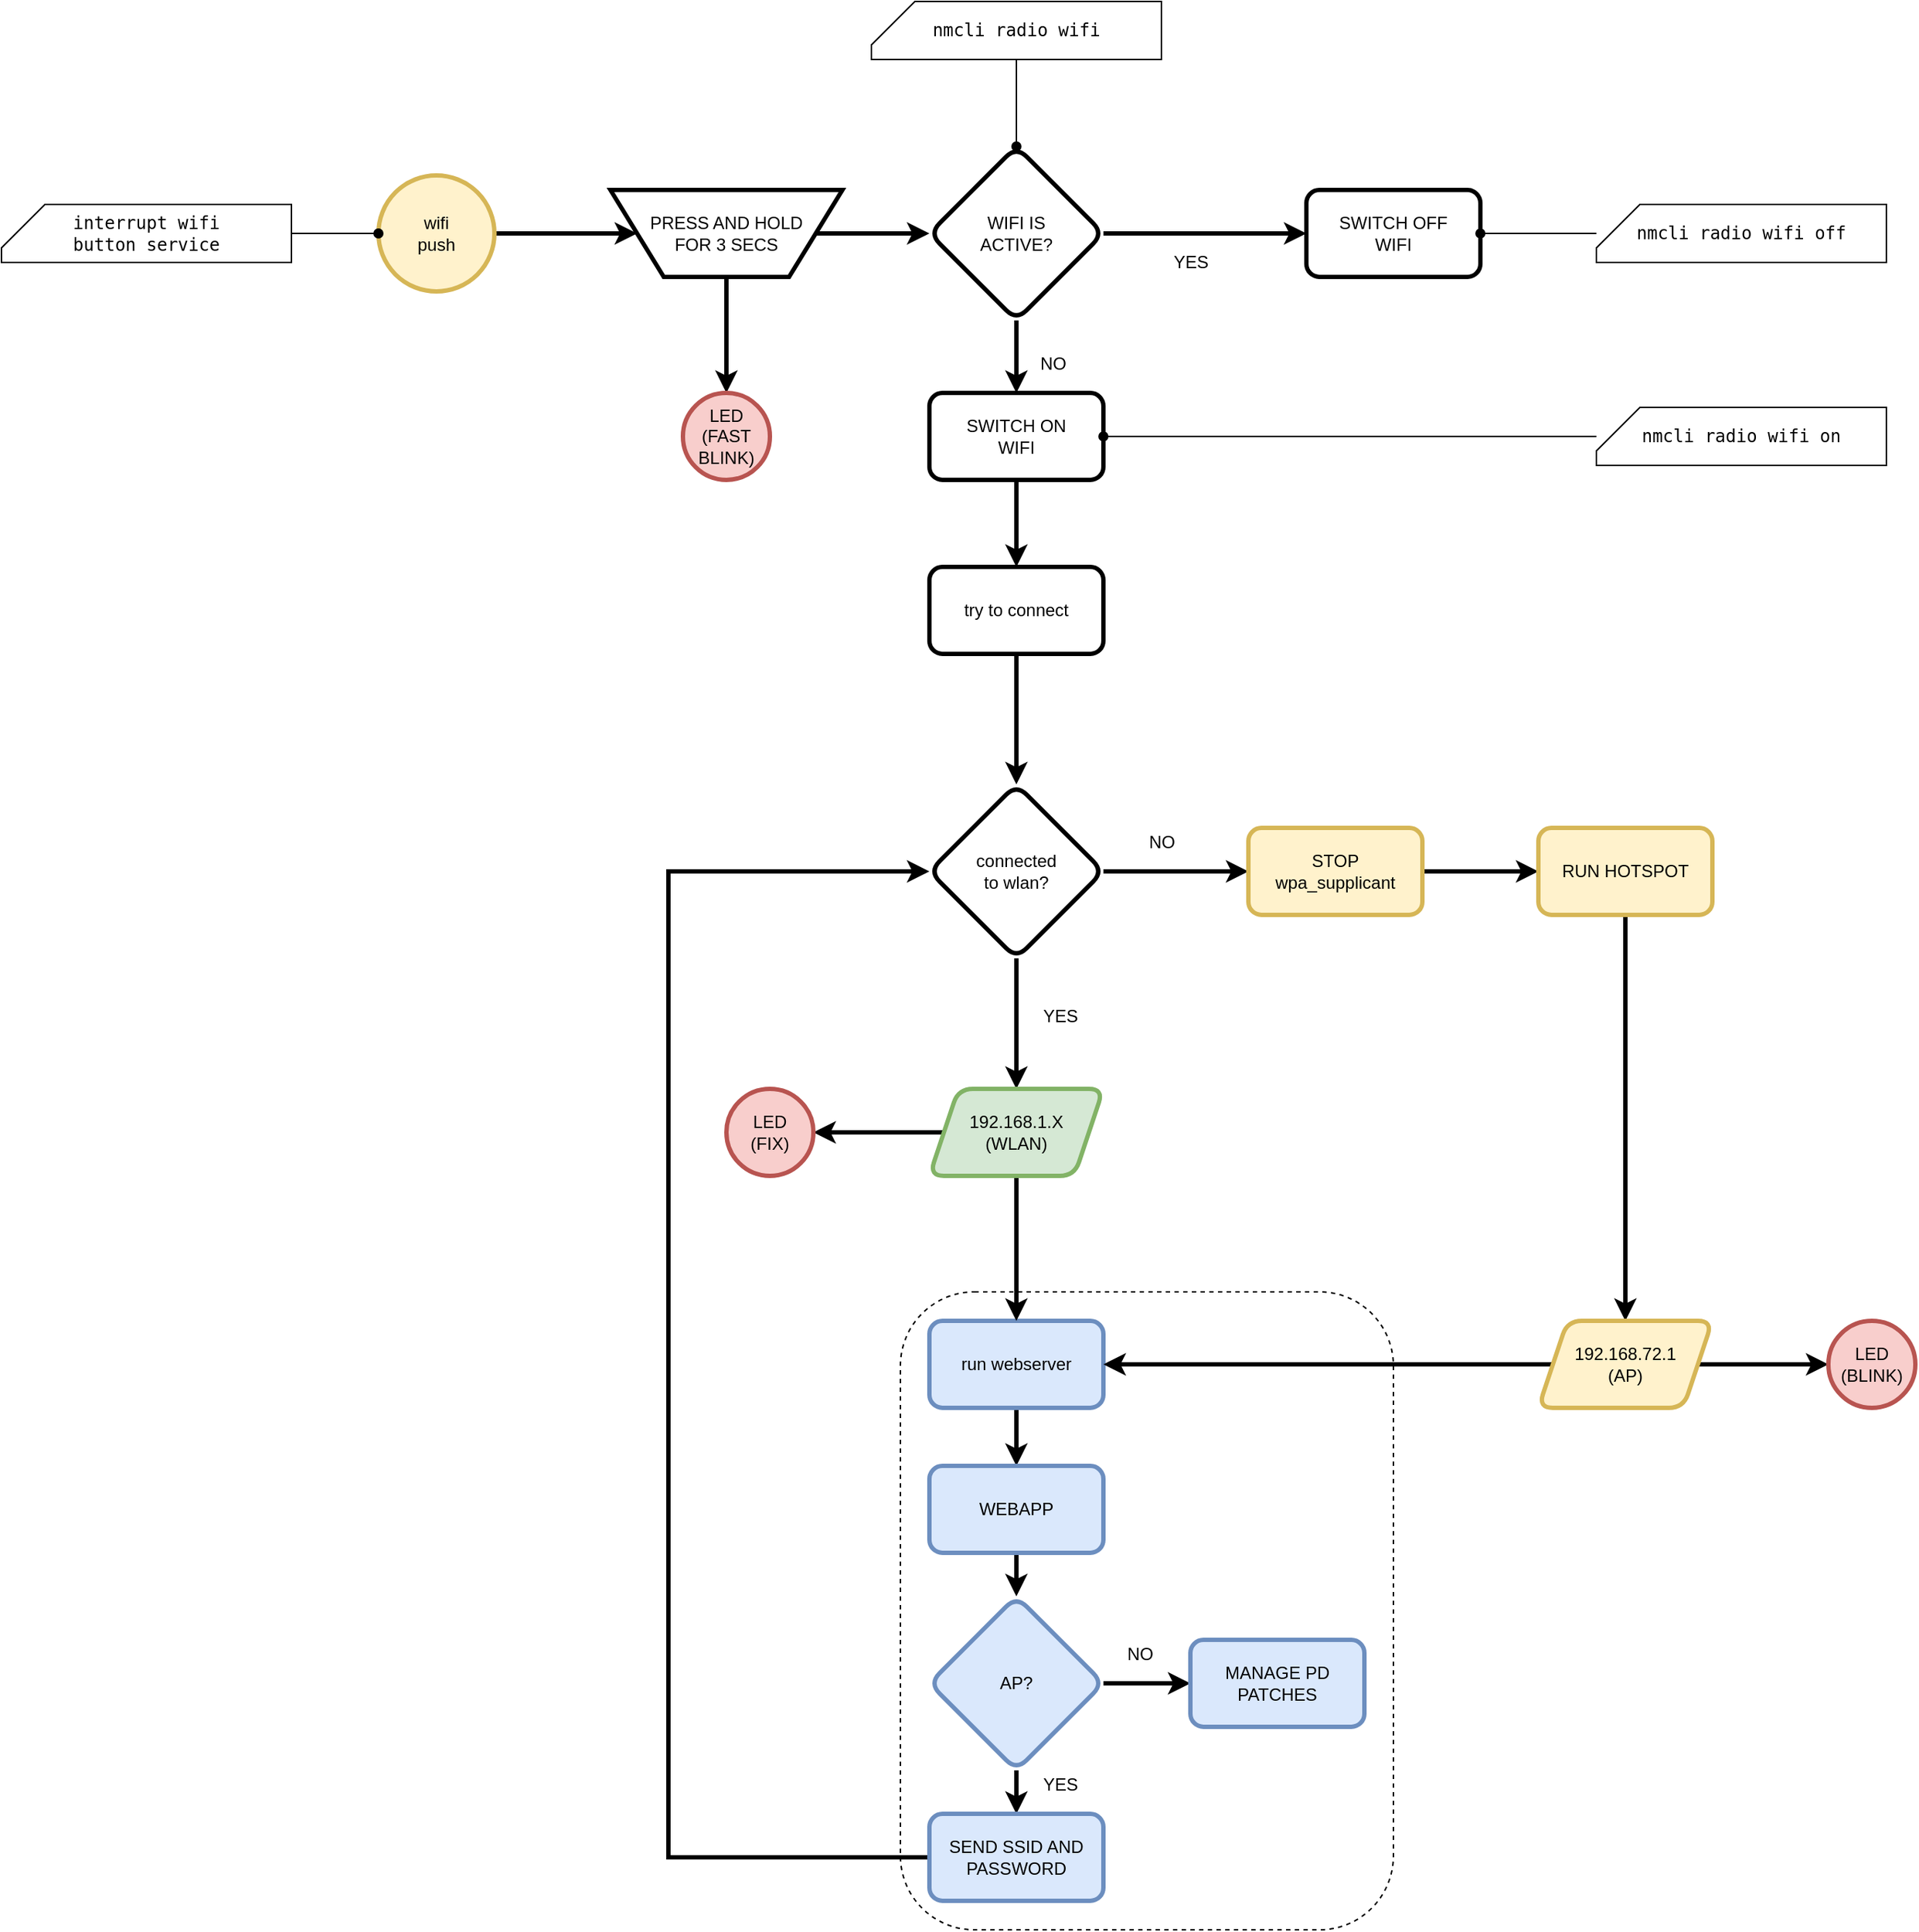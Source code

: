 <mxfile version="16.5.1" type="device"><diagram id="jp27G4RYS8GyB0OHgRpD" name="Pagina-1"><mxGraphModel dx="1422" dy="905" grid="1" gridSize="10" guides="1" tooltips="1" connect="1" arrows="1" fold="1" page="1" pageScale="1" pageWidth="2336" pageHeight="1654" math="0" shadow="0"><root><mxCell id="0"/><mxCell id="1" parent="0"/><mxCell id="9TlQrIFVqAbJFeBwr2-O-40" value="" style="rounded=1;whiteSpace=wrap;html=1;strokeWidth=1;fillColor=none;dashed=1;" parent="1" vertex="1"><mxGeometry x="640" y="970" width="340" height="440" as="geometry"/></mxCell><mxCell id="9TlQrIFVqAbJFeBwr2-O-22" value="" style="edgeStyle=orthogonalEdgeStyle;rounded=0;orthogonalLoop=1;jettySize=auto;html=1;strokeWidth=3;" parent="1" source="9TlQrIFVqAbJFeBwr2-O-1" target="9TlQrIFVqAbJFeBwr2-O-21" edge="1"><mxGeometry relative="1" as="geometry"/></mxCell><mxCell id="9TlQrIFVqAbJFeBwr2-O-1" value="wifi&lt;br&gt;push" style="ellipse;whiteSpace=wrap;html=1;strokeWidth=3;fillColor=#fff2cc;strokeColor=#d6b656;" parent="1" vertex="1"><mxGeometry x="280" y="200" width="80" height="80" as="geometry"/></mxCell><mxCell id="9TlQrIFVqAbJFeBwr2-O-5" value="" style="edgeStyle=orthogonalEdgeStyle;rounded=0;orthogonalLoop=1;jettySize=auto;html=1;strokeWidth=3;" parent="1" source="9TlQrIFVqAbJFeBwr2-O-2" target="9TlQrIFVqAbJFeBwr2-O-4" edge="1"><mxGeometry relative="1" as="geometry"/></mxCell><mxCell id="9TlQrIFVqAbJFeBwr2-O-2" value="try to connect" style="rounded=1;whiteSpace=wrap;html=1;strokeWidth=3;" parent="1" vertex="1"><mxGeometry x="660" y="470" width="120" height="60" as="geometry"/></mxCell><mxCell id="9TlQrIFVqAbJFeBwr2-O-10" value="" style="edgeStyle=orthogonalEdgeStyle;rounded=0;orthogonalLoop=1;jettySize=auto;html=1;strokeWidth=3;" parent="1" source="9TlQrIFVqAbJFeBwr2-O-4" target="9TlQrIFVqAbJFeBwr2-O-9" edge="1"><mxGeometry relative="1" as="geometry"/></mxCell><mxCell id="9TlQrIFVqAbJFeBwr2-O-19" value="" style="edgeStyle=orthogonalEdgeStyle;rounded=0;orthogonalLoop=1;jettySize=auto;html=1;strokeWidth=3;" parent="1" source="9TlQrIFVqAbJFeBwr2-O-4" target="9TlQrIFVqAbJFeBwr2-O-18" edge="1"><mxGeometry relative="1" as="geometry"/></mxCell><mxCell id="9TlQrIFVqAbJFeBwr2-O-4" value="connected &lt;br&gt;to wlan?" style="rhombus;whiteSpace=wrap;html=1;rounded=1;strokeWidth=3;" parent="1" vertex="1"><mxGeometry x="660" y="620" width="120" height="120" as="geometry"/></mxCell><mxCell id="9TlQrIFVqAbJFeBwr2-O-32" value="" style="edgeStyle=orthogonalEdgeStyle;rounded=0;orthogonalLoop=1;jettySize=auto;html=1;strokeWidth=3;" parent="1" source="9TlQrIFVqAbJFeBwr2-O-6" target="9TlQrIFVqAbJFeBwr2-O-31" edge="1"><mxGeometry relative="1" as="geometry"/></mxCell><mxCell id="9TlQrIFVqAbJFeBwr2-O-6" value="run webserver" style="whiteSpace=wrap;html=1;rounded=1;strokeWidth=3;fillColor=#dae8fc;strokeColor=#6c8ebf;" parent="1" vertex="1"><mxGeometry x="660" y="990" width="120" height="60" as="geometry"/></mxCell><mxCell id="9TlQrIFVqAbJFeBwr2-O-8" value="YES" style="text;html=1;align=center;verticalAlign=middle;resizable=0;points=[];autosize=1;strokeColor=none;fillColor=none;" parent="1" vertex="1"><mxGeometry x="730" y="770" width="40" height="20" as="geometry"/></mxCell><mxCell id="9TlQrIFVqAbJFeBwr2-O-12" value="" style="edgeStyle=orthogonalEdgeStyle;rounded=0;orthogonalLoop=1;jettySize=auto;html=1;strokeWidth=3;" parent="1" source="9TlQrIFVqAbJFeBwr2-O-9" target="9TlQrIFVqAbJFeBwr2-O-11" edge="1"><mxGeometry relative="1" as="geometry"/></mxCell><mxCell id="9TlQrIFVqAbJFeBwr2-O-9" value="STOP&lt;br&gt;wpa_supplicant" style="whiteSpace=wrap;html=1;rounded=1;strokeWidth=3;fillColor=#fff2cc;strokeColor=#d6b656;" parent="1" vertex="1"><mxGeometry x="880" y="650" width="120" height="60" as="geometry"/></mxCell><mxCell id="9TlQrIFVqAbJFeBwr2-O-15" value="" style="edgeStyle=orthogonalEdgeStyle;rounded=0;orthogonalLoop=1;jettySize=auto;html=1;strokeWidth=3;" parent="1" source="9TlQrIFVqAbJFeBwr2-O-11" target="9TlQrIFVqAbJFeBwr2-O-14" edge="1"><mxGeometry relative="1" as="geometry"/></mxCell><mxCell id="9TlQrIFVqAbJFeBwr2-O-11" value="RUN HOTSPOT" style="whiteSpace=wrap;html=1;rounded=1;strokeWidth=3;fillColor=#fff2cc;strokeColor=#d6b656;" parent="1" vertex="1"><mxGeometry x="1080" y="650" width="120" height="60" as="geometry"/></mxCell><mxCell id="9TlQrIFVqAbJFeBwr2-O-16" style="edgeStyle=orthogonalEdgeStyle;rounded=0;orthogonalLoop=1;jettySize=auto;html=1;entryX=1;entryY=0.5;entryDx=0;entryDy=0;strokeWidth=3;" parent="1" source="9TlQrIFVqAbJFeBwr2-O-14" target="9TlQrIFVqAbJFeBwr2-O-6" edge="1"><mxGeometry relative="1" as="geometry"/></mxCell><mxCell id="9TlQrIFVqAbJFeBwr2-O-29" value="" style="edgeStyle=orthogonalEdgeStyle;rounded=0;orthogonalLoop=1;jettySize=auto;html=1;strokeWidth=3;" parent="1" source="9TlQrIFVqAbJFeBwr2-O-14" target="9TlQrIFVqAbJFeBwr2-O-26" edge="1"><mxGeometry relative="1" as="geometry"/></mxCell><mxCell id="9TlQrIFVqAbJFeBwr2-O-14" value="192.168.72.1&lt;br&gt;(AP)" style="shape=parallelogram;perimeter=parallelogramPerimeter;whiteSpace=wrap;html=1;fixedSize=1;rounded=1;strokeWidth=3;fillColor=#fff2cc;strokeColor=#d6b656;" parent="1" vertex="1"><mxGeometry x="1080" y="990" width="120" height="60" as="geometry"/></mxCell><mxCell id="9TlQrIFVqAbJFeBwr2-O-17" value="NO" style="text;html=1;align=center;verticalAlign=middle;resizable=0;points=[];autosize=1;strokeColor=none;fillColor=none;" parent="1" vertex="1"><mxGeometry x="805" y="650" width="30" height="20" as="geometry"/></mxCell><mxCell id="9TlQrIFVqAbJFeBwr2-O-20" value="" style="edgeStyle=orthogonalEdgeStyle;rounded=0;orthogonalLoop=1;jettySize=auto;html=1;strokeWidth=3;" parent="1" source="9TlQrIFVqAbJFeBwr2-O-18" target="9TlQrIFVqAbJFeBwr2-O-6" edge="1"><mxGeometry relative="1" as="geometry"/></mxCell><mxCell id="9TlQrIFVqAbJFeBwr2-O-30" value="" style="edgeStyle=orthogonalEdgeStyle;rounded=0;orthogonalLoop=1;jettySize=auto;html=1;strokeWidth=3;" parent="1" source="9TlQrIFVqAbJFeBwr2-O-18" target="9TlQrIFVqAbJFeBwr2-O-28" edge="1"><mxGeometry relative="1" as="geometry"/></mxCell><mxCell id="9TlQrIFVqAbJFeBwr2-O-18" value="192.168.1.X&lt;br&gt;(WLAN)" style="shape=parallelogram;perimeter=parallelogramPerimeter;whiteSpace=wrap;html=1;fixedSize=1;rounded=1;strokeWidth=3;fillColor=#d5e8d4;strokeColor=#82b366;" parent="1" vertex="1"><mxGeometry x="660" y="830" width="120" height="60" as="geometry"/></mxCell><mxCell id="9TlQrIFVqAbJFeBwr2-O-38" value="" style="edgeStyle=orthogonalEdgeStyle;rounded=0;orthogonalLoop=1;jettySize=auto;html=1;strokeWidth=3;" parent="1" source="9TlQrIFVqAbJFeBwr2-O-21" target="9TlQrIFVqAbJFeBwr2-O-37" edge="1"><mxGeometry relative="1" as="geometry"/></mxCell><mxCell id="oAbUfsj9opYJZ75Eibxw-5" style="edgeStyle=orthogonalEdgeStyle;rounded=0;orthogonalLoop=1;jettySize=auto;html=1;strokeWidth=3;" parent="1" source="9TlQrIFVqAbJFeBwr2-O-21" target="oAbUfsj9opYJZ75Eibxw-4" edge="1"><mxGeometry relative="1" as="geometry"/></mxCell><mxCell id="9TlQrIFVqAbJFeBwr2-O-21" value="PRESS AND HOLD&lt;br&gt;FOR 3 SECS" style="verticalLabelPosition=middle;verticalAlign=middle;html=1;shape=trapezoid;perimeter=trapezoidPerimeter;whiteSpace=wrap;size=0.23;arcSize=10;flipV=1;labelPosition=center;align=center;strokeWidth=3;" parent="1" vertex="1"><mxGeometry x="440" y="210" width="160" height="60" as="geometry"/></mxCell><mxCell id="9TlQrIFVqAbJFeBwr2-O-35" value="" style="edgeStyle=orthogonalEdgeStyle;rounded=0;orthogonalLoop=1;jettySize=auto;html=1;strokeWidth=3;" parent="1" source="9TlQrIFVqAbJFeBwr2-O-24" target="9TlQrIFVqAbJFeBwr2-O-34" edge="1"><mxGeometry relative="1" as="geometry"/></mxCell><mxCell id="9TlQrIFVqAbJFeBwr2-O-43" value="" style="edgeStyle=orthogonalEdgeStyle;rounded=0;orthogonalLoop=1;jettySize=auto;html=1;strokeWidth=3;" parent="1" source="9TlQrIFVqAbJFeBwr2-O-24" target="9TlQrIFVqAbJFeBwr2-O-42" edge="1"><mxGeometry relative="1" as="geometry"/></mxCell><mxCell id="9TlQrIFVqAbJFeBwr2-O-24" value="AP?" style="rhombus;whiteSpace=wrap;html=1;rounded=1;strokeWidth=3;fillColor=#dae8fc;strokeColor=#6c8ebf;" parent="1" vertex="1"><mxGeometry x="660" y="1180" width="120" height="120" as="geometry"/></mxCell><mxCell id="9TlQrIFVqAbJFeBwr2-O-26" value="LED&lt;br&gt;(BLINK)" style="ellipse;whiteSpace=wrap;html=1;rounded=1;strokeWidth=3;fillColor=#f8cecc;strokeColor=#b85450;" parent="1" vertex="1"><mxGeometry x="1280" y="990" width="60" height="60" as="geometry"/></mxCell><mxCell id="9TlQrIFVqAbJFeBwr2-O-28" value="LED&lt;br&gt;(FIX)" style="ellipse;whiteSpace=wrap;html=1;rounded=1;strokeWidth=3;fillColor=#f8cecc;strokeColor=#b85450;" parent="1" vertex="1"><mxGeometry x="520" y="830" width="60" height="60" as="geometry"/></mxCell><mxCell id="9TlQrIFVqAbJFeBwr2-O-33" value="" style="edgeStyle=orthogonalEdgeStyle;rounded=0;orthogonalLoop=1;jettySize=auto;html=1;strokeWidth=3;" parent="1" source="9TlQrIFVqAbJFeBwr2-O-31" target="9TlQrIFVqAbJFeBwr2-O-24" edge="1"><mxGeometry relative="1" as="geometry"/></mxCell><mxCell id="9TlQrIFVqAbJFeBwr2-O-31" value="WEBAPP" style="whiteSpace=wrap;html=1;rounded=1;strokeWidth=3;fillColor=#dae8fc;strokeColor=#6c8ebf;" parent="1" vertex="1"><mxGeometry x="660" y="1090" width="120" height="60" as="geometry"/></mxCell><mxCell id="9TlQrIFVqAbJFeBwr2-O-36" style="edgeStyle=orthogonalEdgeStyle;rounded=0;orthogonalLoop=1;jettySize=auto;html=1;strokeWidth=3;entryX=0;entryY=0.5;entryDx=0;entryDy=0;exitX=0;exitY=0.5;exitDx=0;exitDy=0;" parent="1" source="9TlQrIFVqAbJFeBwr2-O-34" target="9TlQrIFVqAbJFeBwr2-O-4" edge="1"><mxGeometry relative="1" as="geometry"><mxPoint x="570" y="930" as="targetPoint"/><Array as="points"><mxPoint x="480" y="1360"/><mxPoint x="480" y="680"/></Array></mxGeometry></mxCell><mxCell id="9TlQrIFVqAbJFeBwr2-O-34" value="SEND SSID AND PASSWORD" style="whiteSpace=wrap;html=1;rounded=1;strokeWidth=3;fillColor=#dae8fc;strokeColor=#6c8ebf;" parent="1" vertex="1"><mxGeometry x="660" y="1330" width="120" height="60" as="geometry"/></mxCell><mxCell id="9TlQrIFVqAbJFeBwr2-O-37" value="LED&lt;br&gt;(FAST&lt;br&gt;BLINK)" style="ellipse;whiteSpace=wrap;html=1;rounded=1;strokeWidth=3;fillColor=#f8cecc;strokeColor=#b85450;" parent="1" vertex="1"><mxGeometry x="490" y="350" width="60" height="60" as="geometry"/></mxCell><mxCell id="9TlQrIFVqAbJFeBwr2-O-41" value="YES" style="text;html=1;align=center;verticalAlign=middle;resizable=0;points=[];autosize=1;strokeColor=none;fillColor=none;" parent="1" vertex="1"><mxGeometry x="730" y="1300" width="40" height="20" as="geometry"/></mxCell><mxCell id="9TlQrIFVqAbJFeBwr2-O-42" value="MANAGE PD&lt;br&gt;PATCHES" style="whiteSpace=wrap;html=1;rounded=1;strokeWidth=3;fillColor=#dae8fc;strokeColor=#6c8ebf;" parent="1" vertex="1"><mxGeometry x="840" y="1210" width="120" height="60" as="geometry"/></mxCell><mxCell id="9TlQrIFVqAbJFeBwr2-O-44" value="NO" style="text;html=1;align=center;verticalAlign=middle;resizable=0;points=[];autosize=1;strokeColor=none;fillColor=none;" parent="1" vertex="1"><mxGeometry x="790" y="1210" width="30" height="20" as="geometry"/></mxCell><mxCell id="oAbUfsj9opYJZ75Eibxw-9" value="" style="edgeStyle=orthogonalEdgeStyle;rounded=0;orthogonalLoop=1;jettySize=auto;html=1;strokeWidth=3;" parent="1" source="oAbUfsj9opYJZ75Eibxw-4" target="oAbUfsj9opYJZ75Eibxw-8" edge="1"><mxGeometry relative="1" as="geometry"/></mxCell><mxCell id="oAbUfsj9opYJZ75Eibxw-14" value="" style="edgeStyle=orthogonalEdgeStyle;rounded=0;orthogonalLoop=1;jettySize=auto;html=1;endArrow=classic;endFill=1;strokeWidth=3;" parent="1" source="oAbUfsj9opYJZ75Eibxw-4" target="oAbUfsj9opYJZ75Eibxw-13" edge="1"><mxGeometry relative="1" as="geometry"/></mxCell><mxCell id="oAbUfsj9opYJZ75Eibxw-4" value="WIFI IS&lt;br&gt;ACTIVE?" style="rhombus;whiteSpace=wrap;html=1;rounded=1;strokeWidth=3;" parent="1" vertex="1"><mxGeometry x="660" y="180" width="120" height="120" as="geometry"/></mxCell><mxCell id="oAbUfsj9opYJZ75Eibxw-7" value="NO" style="text;html=1;align=center;verticalAlign=middle;resizable=0;points=[];autosize=1;strokeColor=none;fillColor=none;" parent="1" vertex="1"><mxGeometry x="730" y="320" width="30" height="20" as="geometry"/></mxCell><mxCell id="oAbUfsj9opYJZ75Eibxw-8" value="SWITCH OFF&lt;br&gt;WIFI" style="whiteSpace=wrap;html=1;rounded=1;strokeWidth=3;" parent="1" vertex="1"><mxGeometry x="920" y="210" width="120" height="60" as="geometry"/></mxCell><mxCell id="oAbUfsj9opYJZ75Eibxw-10" value="YES" style="text;html=1;align=center;verticalAlign=middle;resizable=0;points=[];autosize=1;strokeColor=none;fillColor=none;" parent="1" vertex="1"><mxGeometry x="820" y="250" width="40" height="20" as="geometry"/></mxCell><mxCell id="oAbUfsj9opYJZ75Eibxw-12" value="" style="edgeStyle=orthogonalEdgeStyle;rounded=0;orthogonalLoop=1;jettySize=auto;html=1;strokeWidth=1;endArrow=oval;endFill=1;" parent="1" source="oAbUfsj9opYJZ75Eibxw-11" target="oAbUfsj9opYJZ75Eibxw-8" edge="1"><mxGeometry relative="1" as="geometry"/></mxCell><mxCell id="oAbUfsj9opYJZ75Eibxw-11" value="&lt;pre&gt;&lt;code&gt;nmcli radio &lt;/code&gt;wifi off&lt;/pre&gt;" style="shape=card;whiteSpace=wrap;html=1;" parent="1" vertex="1"><mxGeometry x="1120" y="220" width="200" height="40" as="geometry"/></mxCell><mxCell id="oAbUfsj9opYJZ75Eibxw-15" value="" style="edgeStyle=orthogonalEdgeStyle;rounded=0;orthogonalLoop=1;jettySize=auto;html=1;endArrow=classic;endFill=1;strokeWidth=3;" parent="1" source="oAbUfsj9opYJZ75Eibxw-13" target="9TlQrIFVqAbJFeBwr2-O-2" edge="1"><mxGeometry relative="1" as="geometry"/></mxCell><mxCell id="oAbUfsj9opYJZ75Eibxw-13" value="SWITCH ON&lt;br&gt;WIFI" style="whiteSpace=wrap;html=1;rounded=1;strokeWidth=3;" parent="1" vertex="1"><mxGeometry x="660" y="350" width="120" height="60" as="geometry"/></mxCell><mxCell id="oAbUfsj9opYJZ75Eibxw-17" value="" style="edgeStyle=orthogonalEdgeStyle;rounded=0;orthogonalLoop=1;jettySize=auto;html=1;endArrow=oval;endFill=1;strokeWidth=1;" parent="1" source="oAbUfsj9opYJZ75Eibxw-16" target="oAbUfsj9opYJZ75Eibxw-13" edge="1"><mxGeometry relative="1" as="geometry"/></mxCell><mxCell id="oAbUfsj9opYJZ75Eibxw-16" value="&lt;pre&gt;&lt;code&gt;nmcli radio &lt;/code&gt;wifi on&lt;/pre&gt;" style="shape=card;whiteSpace=wrap;html=1;" parent="1" vertex="1"><mxGeometry x="1120" y="360" width="200" height="40" as="geometry"/></mxCell><mxCell id="oAbUfsj9opYJZ75Eibxw-19" value="" style="edgeStyle=orthogonalEdgeStyle;rounded=0;orthogonalLoop=1;jettySize=auto;html=1;endArrow=oval;endFill=1;strokeWidth=1;" parent="1" source="oAbUfsj9opYJZ75Eibxw-18" target="oAbUfsj9opYJZ75Eibxw-4" edge="1"><mxGeometry relative="1" as="geometry"/></mxCell><mxCell id="oAbUfsj9opYJZ75Eibxw-18" value="&lt;pre&gt;&lt;span style=&quot;background-color: rgb(255 , 255 , 255)&quot;&gt;nmcli radio wifi&lt;/span&gt;&lt;/pre&gt;" style="shape=card;whiteSpace=wrap;html=1;" parent="1" vertex="1"><mxGeometry x="620" y="80" width="200" height="40" as="geometry"/></mxCell><mxCell id="cDkNSBZwMK8G-ddupuEF-2" value="" style="edgeStyle=orthogonalEdgeStyle;rounded=0;orthogonalLoop=1;jettySize=auto;html=1;endArrow=oval;endFill=1;" edge="1" parent="1" source="cDkNSBZwMK8G-ddupuEF-1" target="9TlQrIFVqAbJFeBwr2-O-1"><mxGeometry relative="1" as="geometry"/></mxCell><mxCell id="cDkNSBZwMK8G-ddupuEF-1" value="&lt;font face=&quot;monospace&quot;&gt;interrupt wifi &lt;br&gt;button service&lt;/font&gt;" style="shape=card;whiteSpace=wrap;fontFamily=Garamond;html=1;" vertex="1" parent="1"><mxGeometry x="20" y="220" width="200" height="40" as="geometry"/></mxCell></root></mxGraphModel></diagram></mxfile>